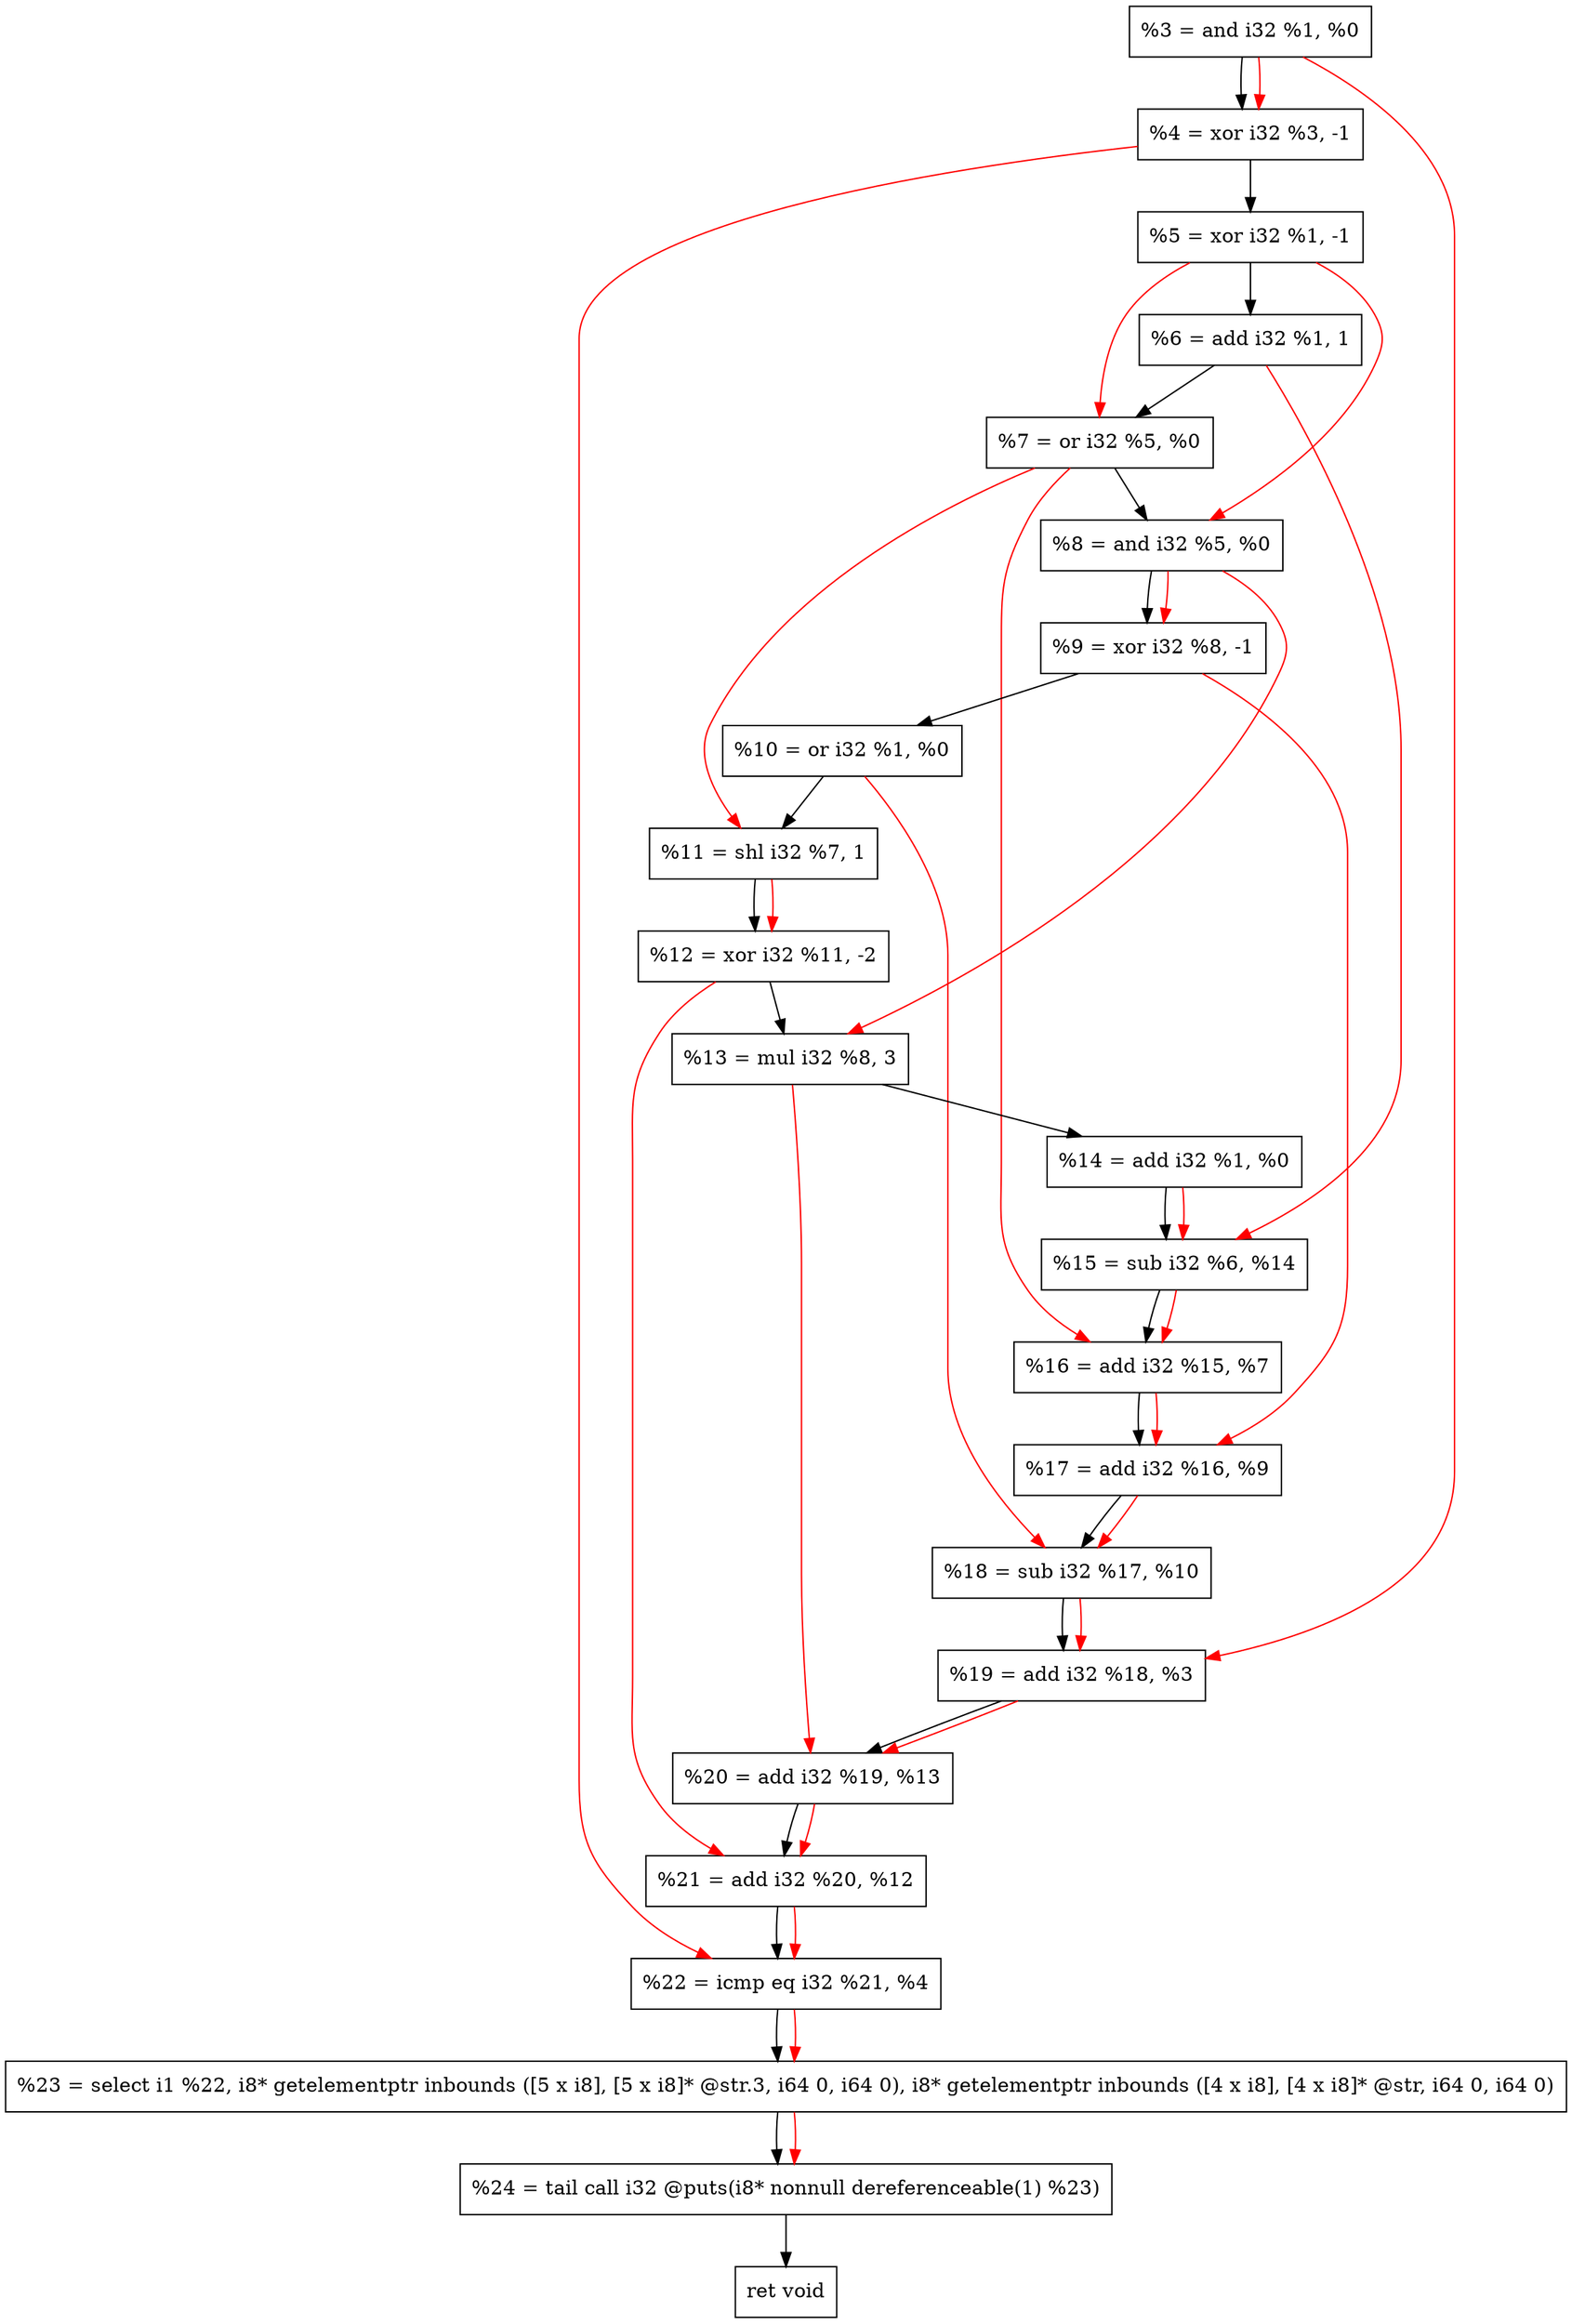 digraph "DFG for'crackme' function" {
	Node0x2143450[shape=record, label="  %3 = and i32 %1, %0"];
	Node0x2143b00[shape=record, label="  %4 = xor i32 %3, -1"];
	Node0x2143bc0[shape=record, label="  %5 = xor i32 %1, -1"];
	Node0x2143c30[shape=record, label="  %6 = add i32 %1, 1"];
	Node0x2143ca0[shape=record, label="  %7 = or i32 %5, %0"];
	Node0x2143d10[shape=record, label="  %8 = and i32 %5, %0"];
	Node0x2143d80[shape=record, label="  %9 = xor i32 %8, -1"];
	Node0x2143df0[shape=record, label="  %10 = or i32 %1, %0"];
	Node0x2143e60[shape=record, label="  %11 = shl i32 %7, 1"];
	Node0x2143f00[shape=record, label="  %12 = xor i32 %11, -2"];
	Node0x2143fa0[shape=record, label="  %13 = mul i32 %8, 3"];
	Node0x2144010[shape=record, label="  %14 = add i32 %1, %0"];
	Node0x2144080[shape=record, label="  %15 = sub i32 %6, %14"];
	Node0x21440f0[shape=record, label="  %16 = add i32 %15, %7"];
	Node0x2144160[shape=record, label="  %17 = add i32 %16, %9"];
	Node0x21441d0[shape=record, label="  %18 = sub i32 %17, %10"];
	Node0x2144240[shape=record, label="  %19 = add i32 %18, %3"];
	Node0x21442b0[shape=record, label="  %20 = add i32 %19, %13"];
	Node0x2144320[shape=record, label="  %21 = add i32 %20, %12"];
	Node0x2144390[shape=record, label="  %22 = icmp eq i32 %21, %4"];
	Node0x20e4268[shape=record, label="  %23 = select i1 %22, i8* getelementptr inbounds ([5 x i8], [5 x i8]* @str.3, i64 0, i64 0), i8* getelementptr inbounds ([4 x i8], [4 x i8]* @str, i64 0, i64 0)"];
	Node0x2144830[shape=record, label="  %24 = tail call i32 @puts(i8* nonnull dereferenceable(1) %23)"];
	Node0x2144880[shape=record, label="  ret void"];
	Node0x2143450 -> Node0x2143b00;
	Node0x2143b00 -> Node0x2143bc0;
	Node0x2143bc0 -> Node0x2143c30;
	Node0x2143c30 -> Node0x2143ca0;
	Node0x2143ca0 -> Node0x2143d10;
	Node0x2143d10 -> Node0x2143d80;
	Node0x2143d80 -> Node0x2143df0;
	Node0x2143df0 -> Node0x2143e60;
	Node0x2143e60 -> Node0x2143f00;
	Node0x2143f00 -> Node0x2143fa0;
	Node0x2143fa0 -> Node0x2144010;
	Node0x2144010 -> Node0x2144080;
	Node0x2144080 -> Node0x21440f0;
	Node0x21440f0 -> Node0x2144160;
	Node0x2144160 -> Node0x21441d0;
	Node0x21441d0 -> Node0x2144240;
	Node0x2144240 -> Node0x21442b0;
	Node0x21442b0 -> Node0x2144320;
	Node0x2144320 -> Node0x2144390;
	Node0x2144390 -> Node0x20e4268;
	Node0x20e4268 -> Node0x2144830;
	Node0x2144830 -> Node0x2144880;
edge [color=red]
	Node0x2143450 -> Node0x2143b00;
	Node0x2143bc0 -> Node0x2143ca0;
	Node0x2143bc0 -> Node0x2143d10;
	Node0x2143d10 -> Node0x2143d80;
	Node0x2143ca0 -> Node0x2143e60;
	Node0x2143e60 -> Node0x2143f00;
	Node0x2143d10 -> Node0x2143fa0;
	Node0x2143c30 -> Node0x2144080;
	Node0x2144010 -> Node0x2144080;
	Node0x2144080 -> Node0x21440f0;
	Node0x2143ca0 -> Node0x21440f0;
	Node0x21440f0 -> Node0x2144160;
	Node0x2143d80 -> Node0x2144160;
	Node0x2144160 -> Node0x21441d0;
	Node0x2143df0 -> Node0x21441d0;
	Node0x21441d0 -> Node0x2144240;
	Node0x2143450 -> Node0x2144240;
	Node0x2144240 -> Node0x21442b0;
	Node0x2143fa0 -> Node0x21442b0;
	Node0x21442b0 -> Node0x2144320;
	Node0x2143f00 -> Node0x2144320;
	Node0x2144320 -> Node0x2144390;
	Node0x2143b00 -> Node0x2144390;
	Node0x2144390 -> Node0x20e4268;
	Node0x20e4268 -> Node0x2144830;
}
